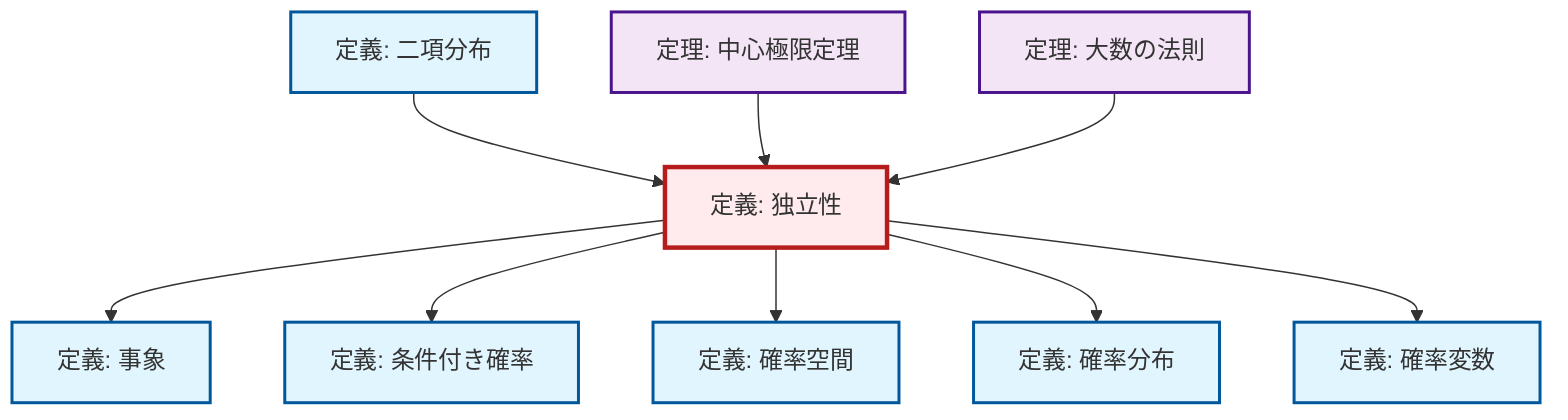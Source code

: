 graph TD
    classDef definition fill:#e1f5fe,stroke:#01579b,stroke-width:2px
    classDef theorem fill:#f3e5f5,stroke:#4a148c,stroke-width:2px
    classDef axiom fill:#fff3e0,stroke:#e65100,stroke-width:2px
    classDef example fill:#e8f5e9,stroke:#1b5e20,stroke-width:2px
    classDef current fill:#ffebee,stroke:#b71c1c,stroke-width:3px
    def-event["定義: 事象"]:::definition
    def-independence["定義: 独立性"]:::definition
    thm-central-limit["定理: 中心極限定理"]:::theorem
    thm-law-of-large-numbers["定理: 大数の法則"]:::theorem
    def-binomial-distribution["定義: 二項分布"]:::definition
    def-random-variable["定義: 確率変数"]:::definition
    def-probability-distribution["定義: 確率分布"]:::definition
    def-conditional-probability["定義: 条件付き確率"]:::definition
    def-probability-space["定義: 確率空間"]:::definition
    def-independence --> def-event
    def-independence --> def-conditional-probability
    def-binomial-distribution --> def-independence
    thm-central-limit --> def-independence
    thm-law-of-large-numbers --> def-independence
    def-independence --> def-probability-space
    def-independence --> def-probability-distribution
    def-independence --> def-random-variable
    class def-independence current